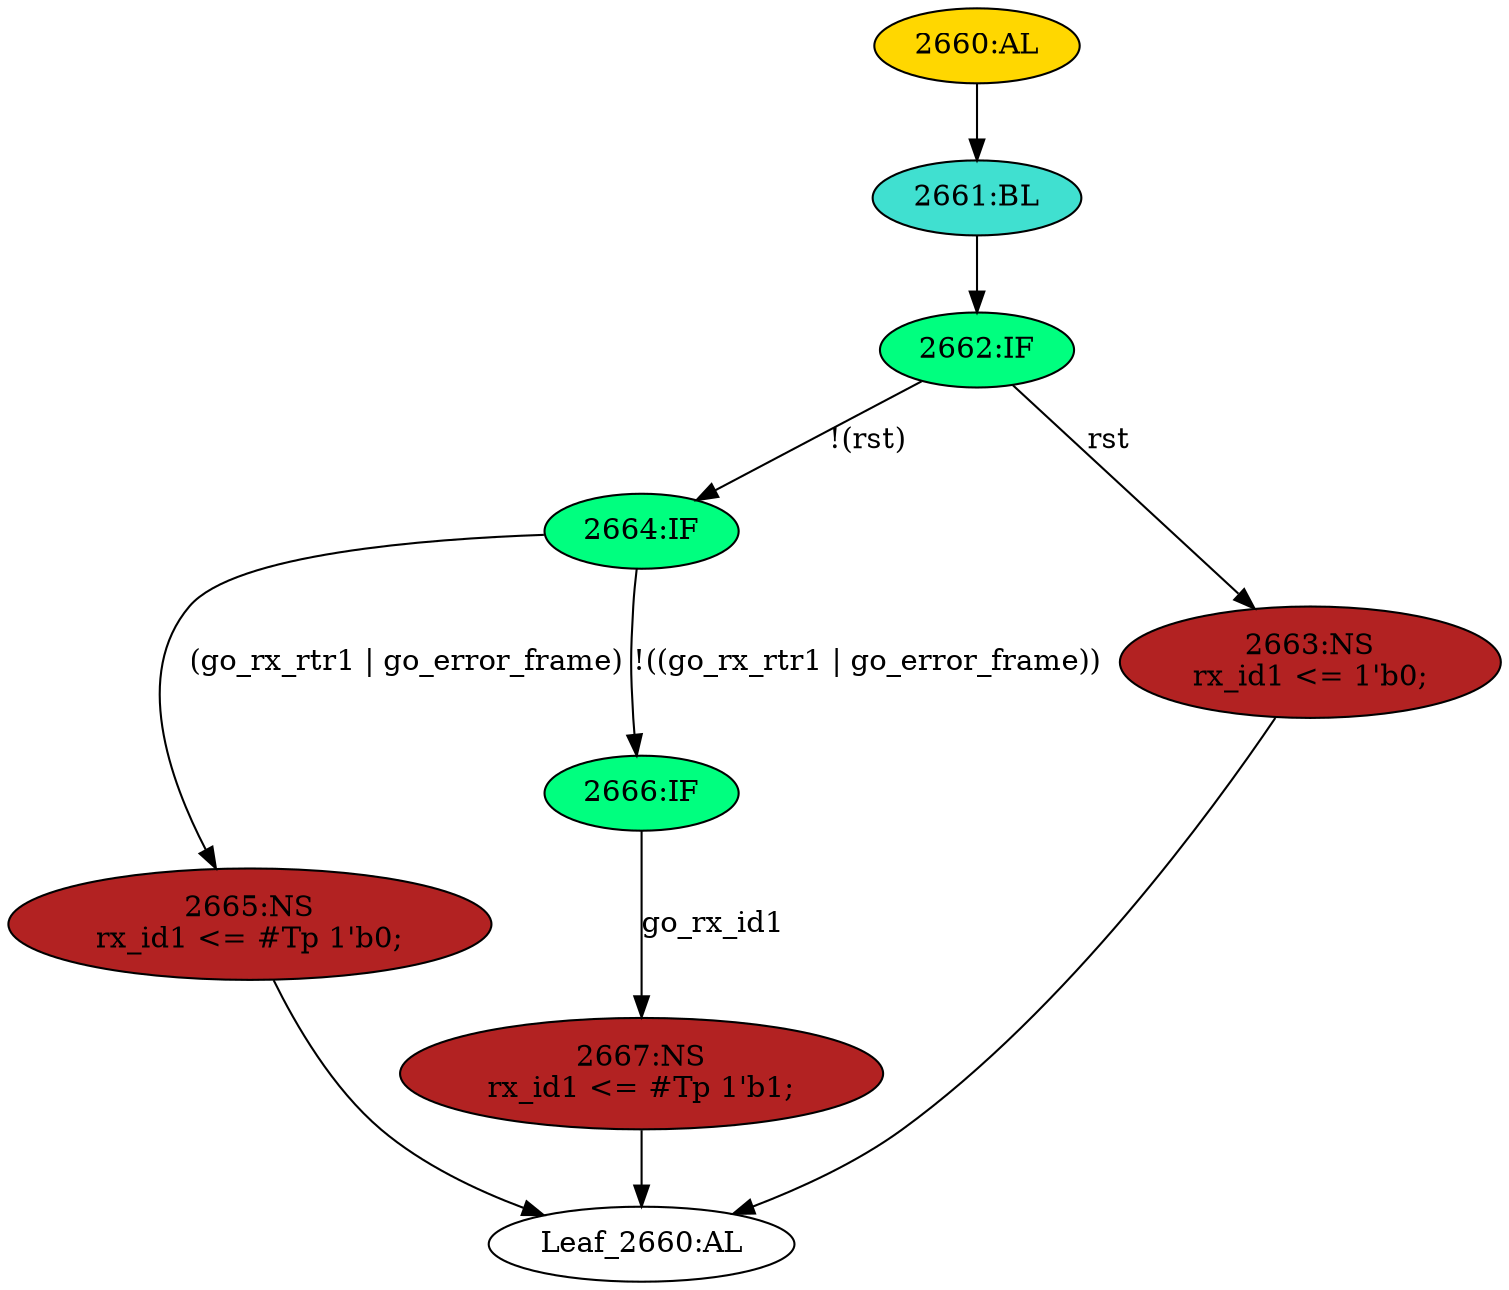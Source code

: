 strict digraph "" {
	node [label="\N"];
	"2664:IF"	 [ast="<pyverilog.vparser.ast.IfStatement object at 0x7f44f6b56110>",
		fillcolor=springgreen,
		label="2664:IF",
		statements="[]",
		style=filled,
		typ=IfStatement];
	"2665:NS"	 [ast="<pyverilog.vparser.ast.NonblockingSubstitution object at 0x7f44f6b56490>",
		fillcolor=firebrick,
		label="2665:NS
rx_id1 <= #Tp 1'b0;",
		statements="[<pyverilog.vparser.ast.NonblockingSubstitution object at 0x7f44f6b56490>]",
		style=filled,
		typ=NonblockingSubstitution];
	"2664:IF" -> "2665:NS"	 [cond="['go_rx_rtr1', 'go_error_frame']",
		label="(go_rx_rtr1 | go_error_frame)",
		lineno=2664];
	"2666:IF"	 [ast="<pyverilog.vparser.ast.IfStatement object at 0x7f44f6b56190>",
		fillcolor=springgreen,
		label="2666:IF",
		statements="[]",
		style=filled,
		typ=IfStatement];
	"2664:IF" -> "2666:IF"	 [cond="['go_rx_rtr1', 'go_error_frame']",
		label="!((go_rx_rtr1 | go_error_frame))",
		lineno=2664];
	"2662:IF"	 [ast="<pyverilog.vparser.ast.IfStatement object at 0x7f44f6b56750>",
		fillcolor=springgreen,
		label="2662:IF",
		statements="[]",
		style=filled,
		typ=IfStatement];
	"2662:IF" -> "2664:IF"	 [cond="['rst']",
		label="!(rst)",
		lineno=2662];
	"2663:NS"	 [ast="<pyverilog.vparser.ast.NonblockingSubstitution object at 0x7f44f6b56790>",
		fillcolor=firebrick,
		label="2663:NS
rx_id1 <= 1'b0;",
		statements="[<pyverilog.vparser.ast.NonblockingSubstitution object at 0x7f44f6b56790>]",
		style=filled,
		typ=NonblockingSubstitution];
	"2662:IF" -> "2663:NS"	 [cond="['rst']",
		label=rst,
		lineno=2662];
	"2661:BL"	 [ast="<pyverilog.vparser.ast.Block object at 0x7f44f6b56910>",
		fillcolor=turquoise,
		label="2661:BL",
		statements="[]",
		style=filled,
		typ=Block];
	"2661:BL" -> "2662:IF"	 [cond="[]",
		lineno=None];
	"Leaf_2660:AL"	 [def_var="['rx_id1']",
		label="Leaf_2660:AL"];
	"2663:NS" -> "Leaf_2660:AL"	 [cond="[]",
		lineno=None];
	"2665:NS" -> "Leaf_2660:AL"	 [cond="[]",
		lineno=None];
	"2667:NS"	 [ast="<pyverilog.vparser.ast.NonblockingSubstitution object at 0x7f44f6b56210>",
		fillcolor=firebrick,
		label="2667:NS
rx_id1 <= #Tp 1'b1;",
		statements="[<pyverilog.vparser.ast.NonblockingSubstitution object at 0x7f44f6b56210>]",
		style=filled,
		typ=NonblockingSubstitution];
	"2666:IF" -> "2667:NS"	 [cond="['go_rx_id1']",
		label=go_rx_id1,
		lineno=2666];
	"2667:NS" -> "Leaf_2660:AL"	 [cond="[]",
		lineno=None];
	"2660:AL"	 [ast="<pyverilog.vparser.ast.Always object at 0x7f44f6b56990>",
		clk_sens=True,
		fillcolor=gold,
		label="2660:AL",
		sens="['clk', 'rst']",
		statements="[]",
		style=filled,
		typ=Always,
		use_var="['rst', 'go_rx_rtr1', 'go_error_frame', 'go_rx_id1']"];
	"2660:AL" -> "2661:BL"	 [cond="[]",
		lineno=None];
}
